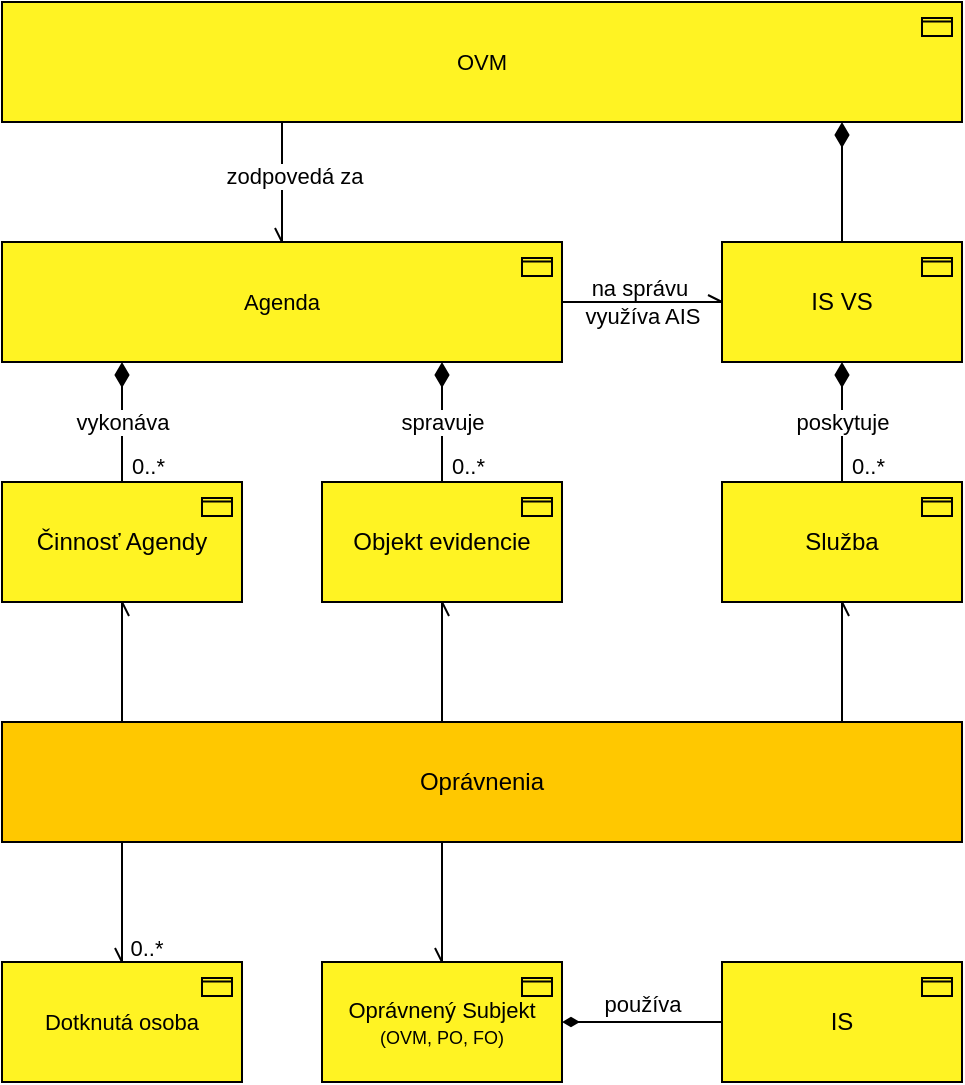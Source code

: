 <mxfile version="26.1.1">
  <diagram id="C5RBs43oDa-KdzZeNtuy" name="Page-1">
    <mxGraphModel dx="2074" dy="370" grid="1" gridSize="10" guides="1" tooltips="1" connect="1" arrows="1" fold="1" page="1" pageScale="1" pageWidth="1169" pageHeight="827" math="0" shadow="0">
      <root>
        <mxCell id="WIyWlLk6GJQsqaUBKTNV-0" />
        <mxCell id="WIyWlLk6GJQsqaUBKTNV-1" parent="WIyWlLk6GJQsqaUBKTNV-0" />
        <mxCell id="QYbwdpBH74K5H6EEjUDd-35" value="&lt;span style=&quot;font-size: 12px;&quot;&gt;Oprávnenia&lt;/span&gt;" style="rounded=0;whiteSpace=wrap;html=1;fontFamily=Helvetica;fontSize=11;labelBackgroundColor=none;fillColor=#FFC800;strokeColor=#000000;" parent="WIyWlLk6GJQsqaUBKTNV-1" vertex="1">
          <mxGeometry x="40" y="1260" width="480" height="60" as="geometry" />
        </mxCell>
        <mxCell id="QYbwdpBH74K5H6EEjUDd-50" value="spravuje" style="html=1;startArrow=diamondThin;startFill=1;startSize=10;endArrow=none;endFill=0;rounded=0;strokeColor=#000000;edgeStyle=elbowEdgeStyle;horizontal=1;verticalAlign=middle;" parent="WIyWlLk6GJQsqaUBKTNV-1" source="QYbwdpBH74K5H6EEjUDd-59" target="QYbwdpBH74K5H6EEjUDd-65" edge="1">
          <mxGeometry width="160" relative="1" as="geometry">
            <mxPoint x="260" y="1080" as="sourcePoint" />
            <mxPoint x="260" y="1140" as="targetPoint" />
          </mxGeometry>
        </mxCell>
        <mxCell id="QYbwdpBH74K5H6EEjUDd-52" value="0..*" style="edgeLabel;html=1;align=left;verticalAlign=middle;resizable=0;points=[];" parent="QYbwdpBH74K5H6EEjUDd-50" vertex="1" connectable="0">
          <mxGeometry x="0.752" y="-1" relative="1" as="geometry">
            <mxPoint x="4" y="-1" as="offset" />
          </mxGeometry>
        </mxCell>
        <mxCell id="QYbwdpBH74K5H6EEjUDd-59" value="&lt;span style=&quot;font-size: 11px;&quot;&gt;Agenda&lt;/span&gt;" style="html=1;outlineConnect=0;whiteSpace=wrap;fillColor=#FFF323;shape=mxgraph.archimate3.application;appType=passive;archiType=square;strokeColor=#000000;" parent="WIyWlLk6GJQsqaUBKTNV-1" vertex="1">
          <mxGeometry x="40" y="1020" width="280" height="60" as="geometry" />
        </mxCell>
        <mxCell id="QYbwdpBH74K5H6EEjUDd-73" value="na správu&amp;nbsp;&lt;div&gt;využíva AIS&lt;/div&gt;" style="edgeStyle=orthogonalEdgeStyle;rounded=0;orthogonalLoop=1;jettySize=auto;html=1;endArrow=openAsync;endFill=0;horizontal=1;labelBackgroundColor=none;entryX=0;entryY=0.5;entryDx=0;entryDy=0;entryPerimeter=0;exitX=1;exitY=0.5;exitDx=0;exitDy=0;exitPerimeter=0;" parent="WIyWlLk6GJQsqaUBKTNV-1" source="QYbwdpBH74K5H6EEjUDd-59" target="QYbwdpBH74K5H6EEjUDd-71" edge="1">
          <mxGeometry relative="1" as="geometry" />
        </mxCell>
        <mxCell id="QYbwdpBH74K5H6EEjUDd-60" value="&lt;span style=&quot;font-size: 11px;&quot;&gt;OVM&lt;/span&gt;" style="html=1;outlineConnect=0;whiteSpace=wrap;fillColor=#FFF323;shape=mxgraph.archimate3.application;appType=passive;archiType=square;strokeColor=#000000;" parent="WIyWlLk6GJQsqaUBKTNV-1" vertex="1">
          <mxGeometry x="40" y="900" width="480" height="60" as="geometry" />
        </mxCell>
        <mxCell id="QYbwdpBH74K5H6EEjUDd-83" style="edgeStyle=elbowEdgeStyle;rounded=0;orthogonalLoop=1;jettySize=auto;html=1;endArrow=none;startFill=0;startArrow=openAsync;" parent="WIyWlLk6GJQsqaUBKTNV-1" source="QYbwdpBH74K5H6EEjUDd-61" target="QYbwdpBH74K5H6EEjUDd-35" edge="1">
          <mxGeometry relative="1" as="geometry" />
        </mxCell>
        <mxCell id="QYbwdpBH74K5H6EEjUDd-61" value="Činnosť Agendy" style="html=1;outlineConnect=0;whiteSpace=wrap;fillColor=#FFF323;shape=mxgraph.archimate3.application;appType=passive;archiType=square;strokeColor=#000000;" parent="WIyWlLk6GJQsqaUBKTNV-1" vertex="1">
          <mxGeometry x="40" y="1140" width="120" height="60" as="geometry" />
        </mxCell>
        <mxCell id="QYbwdpBH74K5H6EEjUDd-62" value="" style="edgeStyle=elbowEdgeStyle;html=1;endArrow=none;rounded=0;startArrow=openAsync;startFill=0;" parent="WIyWlLk6GJQsqaUBKTNV-1" source="QYbwdpBH74K5H6EEjUDd-59" target="QYbwdpBH74K5H6EEjUDd-60" edge="1">
          <mxGeometry width="160" relative="1" as="geometry">
            <mxPoint x="330" y="900" as="sourcePoint" />
            <mxPoint x="490" y="900" as="targetPoint" />
          </mxGeometry>
        </mxCell>
        <mxCell id="QYbwdpBH74K5H6EEjUDd-64" value="zodpovedá za" style="edgeLabel;html=1;align=center;verticalAlign=bottom;resizable=0;points=[];" parent="QYbwdpBH74K5H6EEjUDd-62" vertex="1" connectable="0">
          <mxGeometry x="-0.13" y="1" relative="1" as="geometry">
            <mxPoint x="7" y="1" as="offset" />
          </mxGeometry>
        </mxCell>
        <mxCell id="QYbwdpBH74K5H6EEjUDd-65" value="Objekt evidencie" style="html=1;outlineConnect=0;whiteSpace=wrap;fillColor=#FFF323;shape=mxgraph.archimate3.application;appType=passive;archiType=square;strokeColor=#000000;" parent="WIyWlLk6GJQsqaUBKTNV-1" vertex="1">
          <mxGeometry x="200" y="1140" width="120" height="60" as="geometry" />
        </mxCell>
        <mxCell id="QYbwdpBH74K5H6EEjUDd-66" value="vykonáva" style="html=1;startArrow=diamondThin;startFill=1;startSize=10;endArrow=none;endFill=0;rounded=0;strokeColor=#000000;edgeStyle=elbowEdgeStyle;" parent="WIyWlLk6GJQsqaUBKTNV-1" source="QYbwdpBH74K5H6EEjUDd-59" target="QYbwdpBH74K5H6EEjUDd-61" edge="1">
          <mxGeometry width="160" relative="1" as="geometry">
            <mxPoint x="270" y="1090" as="sourcePoint" />
            <mxPoint x="270" y="1150" as="targetPoint" />
          </mxGeometry>
        </mxCell>
        <mxCell id="QYbwdpBH74K5H6EEjUDd-67" value="0..*" style="edgeLabel;html=1;align=left;verticalAlign=middle;resizable=0;points=[];" parent="QYbwdpBH74K5H6EEjUDd-66" vertex="1" connectable="0">
          <mxGeometry x="0.752" y="-1" relative="1" as="geometry">
            <mxPoint x="4" y="-1" as="offset" />
          </mxGeometry>
        </mxCell>
        <mxCell id="QYbwdpBH74K5H6EEjUDd-69" value="&lt;span style=&quot;font-size: 11px;&quot;&gt;Oprávnený Subjekt&lt;/span&gt;&lt;div style=&quot;font-size: 11px;&quot;&gt;&lt;font style=&quot;font-size: 9px;&quot;&gt;(OVM, PO, FO)&lt;/font&gt;&lt;/div&gt;" style="html=1;outlineConnect=0;whiteSpace=wrap;fillColor=#FFF323;shape=mxgraph.archimate3.application;appType=passive;archiType=square;strokeColor=#000000;" parent="WIyWlLk6GJQsqaUBKTNV-1" vertex="1">
          <mxGeometry x="200" y="1380" width="120" height="60" as="geometry" />
        </mxCell>
        <mxCell id="QYbwdpBH74K5H6EEjUDd-71" value="IS VS" style="html=1;outlineConnect=0;whiteSpace=wrap;fillColor=#FFF323;shape=mxgraph.archimate3.application;appType=passive;archiType=square;strokeColor=#000000;" parent="WIyWlLk6GJQsqaUBKTNV-1" vertex="1">
          <mxGeometry x="400" y="1020" width="120" height="60" as="geometry" />
        </mxCell>
        <mxCell id="QYbwdpBH74K5H6EEjUDd-72" value="Služba" style="html=1;outlineConnect=0;whiteSpace=wrap;fillColor=#FFF323;shape=mxgraph.archimate3.application;appType=passive;archiType=square;strokeColor=#000000;" parent="WIyWlLk6GJQsqaUBKTNV-1" vertex="1">
          <mxGeometry x="400" y="1140" width="120" height="60" as="geometry" />
        </mxCell>
        <mxCell id="QYbwdpBH74K5H6EEjUDd-75" value="poskytuje" style="html=1;startArrow=diamondThin;startFill=1;startSize=10;endArrow=none;endFill=0;rounded=0;strokeColor=#000000;edgeStyle=elbowEdgeStyle;horizontal=1;verticalAlign=middle;exitX=0.5;exitY=1;exitDx=0;exitDy=0;exitPerimeter=0;entryX=0.5;entryY=0;entryDx=0;entryDy=0;entryPerimeter=0;elbow=vertical;" parent="WIyWlLk6GJQsqaUBKTNV-1" source="QYbwdpBH74K5H6EEjUDd-71" target="QYbwdpBH74K5H6EEjUDd-72" edge="1">
          <mxGeometry width="160" relative="1" as="geometry">
            <mxPoint x="270" y="1090" as="sourcePoint" />
            <mxPoint x="270" y="1190" as="targetPoint" />
          </mxGeometry>
        </mxCell>
        <mxCell id="QYbwdpBH74K5H6EEjUDd-76" value="0..*" style="edgeLabel;html=1;align=left;verticalAlign=middle;resizable=0;points=[];" parent="QYbwdpBH74K5H6EEjUDd-75" vertex="1" connectable="0">
          <mxGeometry x="0.752" y="-1" relative="1" as="geometry">
            <mxPoint x="4" y="-1" as="offset" />
          </mxGeometry>
        </mxCell>
        <mxCell id="QYbwdpBH74K5H6EEjUDd-78" value="&lt;div&gt;používa&lt;/div&gt;" style="edgeStyle=orthogonalEdgeStyle;rounded=0;orthogonalLoop=1;jettySize=auto;html=1;endArrow=none;endFill=0;horizontal=1;labelBackgroundColor=none;startArrow=diamondThin;startFill=1;verticalAlign=bottom;" parent="WIyWlLk6GJQsqaUBKTNV-1" source="QYbwdpBH74K5H6EEjUDd-69" target="QYbwdpBH74K5H6EEjUDd-79" edge="1">
          <mxGeometry relative="1" as="geometry">
            <mxPoint x="820" y="1000" as="sourcePoint" />
          </mxGeometry>
        </mxCell>
        <mxCell id="QYbwdpBH74K5H6EEjUDd-79" value="IS" style="html=1;outlineConnect=0;whiteSpace=wrap;fillColor=#FFF323;shape=mxgraph.archimate3.application;appType=passive;archiType=square;strokeColor=#000000;" parent="WIyWlLk6GJQsqaUBKTNV-1" vertex="1">
          <mxGeometry x="400" y="1380" width="120" height="60" as="geometry" />
        </mxCell>
        <mxCell id="QYbwdpBH74K5H6EEjUDd-81" value="" style="html=1;startArrow=diamondThin;startFill=1;startSize=10;endArrow=none;endFill=0;rounded=0;strokeColor=#000000;edgeStyle=elbowEdgeStyle;entryX=0.5;entryY=0;entryDx=0;entryDy=0;entryPerimeter=0;" parent="WIyWlLk6GJQsqaUBKTNV-1" source="QYbwdpBH74K5H6EEjUDd-60" target="QYbwdpBH74K5H6EEjUDd-71" edge="1">
          <mxGeometry width="160" relative="1" as="geometry">
            <mxPoint x="459.86" y="920" as="sourcePoint" />
            <mxPoint x="459.86" y="1020" as="targetPoint" />
          </mxGeometry>
        </mxCell>
        <mxCell id="QYbwdpBH74K5H6EEjUDd-84" style="edgeStyle=elbowEdgeStyle;rounded=0;orthogonalLoop=1;jettySize=auto;html=1;endArrow=none;startFill=0;startArrow=openAsync;exitX=0.5;exitY=1;exitDx=0;exitDy=0;exitPerimeter=0;" parent="WIyWlLk6GJQsqaUBKTNV-1" source="QYbwdpBH74K5H6EEjUDd-65" target="QYbwdpBH74K5H6EEjUDd-35" edge="1">
          <mxGeometry relative="1" as="geometry">
            <mxPoint x="110" y="1210" as="sourcePoint" />
            <mxPoint x="110" y="1290" as="targetPoint" />
          </mxGeometry>
        </mxCell>
        <mxCell id="QYbwdpBH74K5H6EEjUDd-85" style="edgeStyle=elbowEdgeStyle;rounded=0;orthogonalLoop=1;jettySize=auto;html=1;endArrow=none;startFill=0;startArrow=openAsync;exitX=0.5;exitY=1;exitDx=0;exitDy=0;exitPerimeter=0;" parent="WIyWlLk6GJQsqaUBKTNV-1" source="QYbwdpBH74K5H6EEjUDd-72" target="QYbwdpBH74K5H6EEjUDd-35" edge="1">
          <mxGeometry relative="1" as="geometry">
            <mxPoint x="270" y="1210" as="sourcePoint" />
            <mxPoint x="270" y="1290" as="targetPoint" />
          </mxGeometry>
        </mxCell>
        <mxCell id="QYbwdpBH74K5H6EEjUDd-86" style="edgeStyle=elbowEdgeStyle;rounded=0;orthogonalLoop=1;jettySize=auto;html=1;endArrow=none;startFill=0;startArrow=openAsync;" parent="WIyWlLk6GJQsqaUBKTNV-1" source="QYbwdpBH74K5H6EEjUDd-69" target="QYbwdpBH74K5H6EEjUDd-35" edge="1">
          <mxGeometry relative="1" as="geometry">
            <mxPoint x="270" y="1210" as="sourcePoint" />
            <mxPoint x="270" y="1290" as="targetPoint" />
          </mxGeometry>
        </mxCell>
        <mxCell id="QYbwdpBH74K5H6EEjUDd-87" value="&lt;span style=&quot;font-size: 11px;&quot;&gt;Dotknutá osoba&lt;/span&gt;" style="html=1;outlineConnect=0;whiteSpace=wrap;fillColor=#FFF323;shape=mxgraph.archimate3.application;appType=passive;archiType=square;strokeColor=#000000;" parent="WIyWlLk6GJQsqaUBKTNV-1" vertex="1">
          <mxGeometry x="40" y="1380" width="120" height="60" as="geometry" />
        </mxCell>
        <mxCell id="QYbwdpBH74K5H6EEjUDd-88" style="edgeStyle=elbowEdgeStyle;rounded=0;orthogonalLoop=1;jettySize=auto;html=1;endArrow=none;startFill=0;startArrow=openAsync;" parent="WIyWlLk6GJQsqaUBKTNV-1" source="QYbwdpBH74K5H6EEjUDd-87" target="QYbwdpBH74K5H6EEjUDd-35" edge="1">
          <mxGeometry relative="1" as="geometry">
            <mxPoint x="110" y="1210" as="sourcePoint" />
            <mxPoint x="110" y="1270" as="targetPoint" />
          </mxGeometry>
        </mxCell>
        <mxCell id="QYbwdpBH74K5H6EEjUDd-89" value="0..*" style="edgeLabel;html=1;align=center;verticalAlign=top;resizable=0;points=[];fontFamily=Helvetica;fontSize=11;fontColor=default;labelBackgroundColor=none;" parent="QYbwdpBH74K5H6EEjUDd-88" vertex="1" connectable="0">
          <mxGeometry x="-0.631" relative="1" as="geometry">
            <mxPoint x="12" y="-9" as="offset" />
          </mxGeometry>
        </mxCell>
      </root>
    </mxGraphModel>
  </diagram>
</mxfile>
